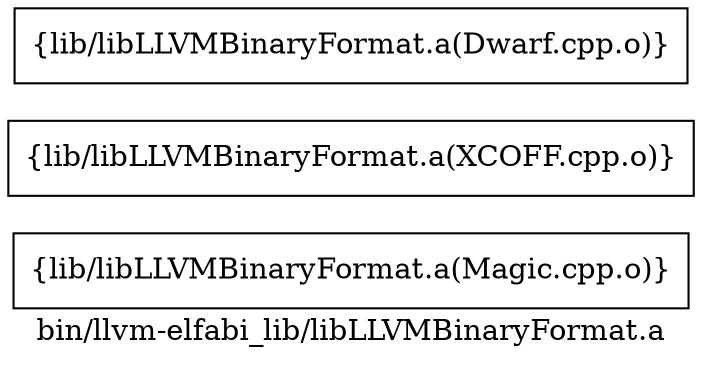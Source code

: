 digraph "bin/llvm-elfabi_lib/libLLVMBinaryFormat.a" {
	label="bin/llvm-elfabi_lib/libLLVMBinaryFormat.a";
	rankdir=LR;

	Node0x5641d55507c8 [shape=record,shape=box,group=0,label="{lib/libLLVMBinaryFormat.a(Magic.cpp.o)}"];
	Node0x5641d5551768 [shape=record,shape=box,group=0,label="{lib/libLLVMBinaryFormat.a(XCOFF.cpp.o)}"];
	Node0x5641d554de88 [shape=record,shape=box,group=0,label="{lib/libLLVMBinaryFormat.a(Dwarf.cpp.o)}"];
}
